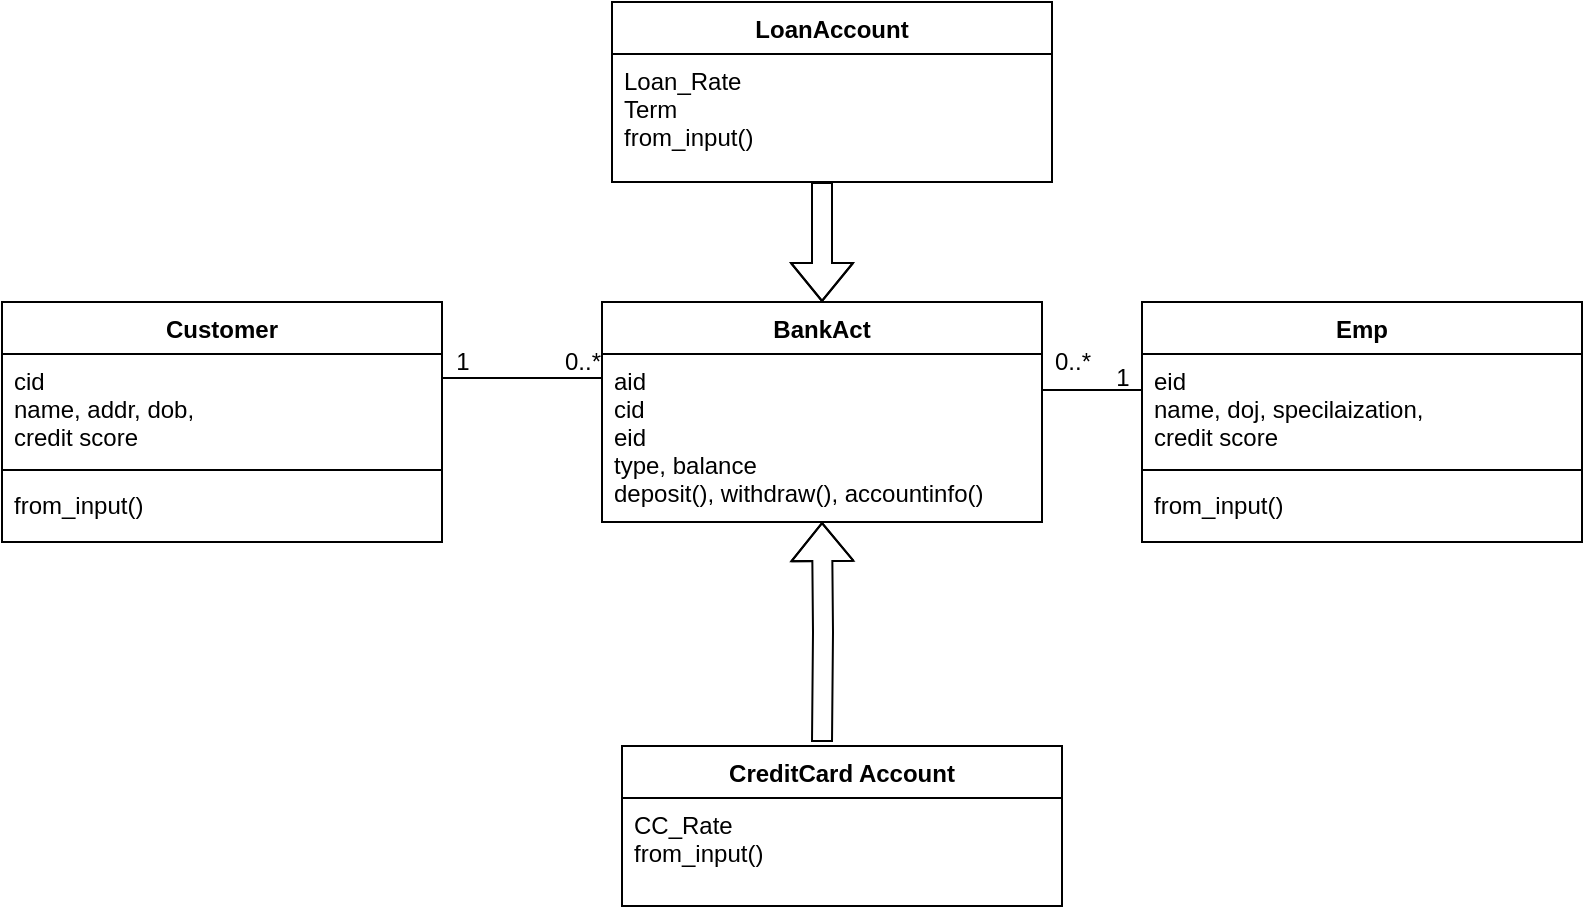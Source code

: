 <mxfile version="14.7.2" type="device"><diagram id="8sSoQ5zWsW8TdGsNsoJ-" name="Page-1"><mxGraphModel dx="1632" dy="469" grid="1" gridSize="10" guides="1" tooltips="1" connect="1" arrows="1" fold="1" page="1" pageScale="1" pageWidth="850" pageHeight="1100" math="0" shadow="0"><root><mxCell id="0"/><mxCell id="1" parent="0"/><mxCell id="3lH0TRDZOmV2-urCxFT9-22" style="edgeStyle=orthogonalEdgeStyle;rounded=0;orthogonalLoop=1;jettySize=auto;html=1;shape=flexArrow;" parent="1" target="3lH0TRDZOmV2-urCxFT9-1" edge="1"><mxGeometry relative="1" as="geometry"><mxPoint x="140" y="100" as="sourcePoint"/><Array as="points"><mxPoint x="140" y="110"/><mxPoint x="140" y="110"/></Array></mxGeometry></mxCell><mxCell id="3lH0TRDZOmV2-urCxFT9-23" style="edgeStyle=orthogonalEdgeStyle;rounded=0;orthogonalLoop=1;jettySize=auto;html=1;shape=flexArrow;" parent="1" target="3lH0TRDZOmV2-urCxFT9-1" edge="1"><mxGeometry relative="1" as="geometry"><mxPoint x="140" y="380" as="sourcePoint"/></mxGeometry></mxCell><mxCell id="3lH0TRDZOmV2-urCxFT9-1" value="BankAct" style="swimlane;fontStyle=1;align=center;verticalAlign=top;childLayout=stackLayout;horizontal=1;startSize=26;horizontalStack=0;resizeParent=1;resizeParentMax=0;resizeLast=0;collapsible=1;marginBottom=0;" parent="1" vertex="1"><mxGeometry x="30" y="160" width="220" height="110" as="geometry"/></mxCell><mxCell id="3lH0TRDZOmV2-urCxFT9-2" value="aid&#10;cid&#10;eid&#10;type, balance&#10;deposit(), withdraw(), accountinfo()" style="text;strokeColor=none;fillColor=none;align=left;verticalAlign=top;spacingLeft=4;spacingRight=4;overflow=hidden;rotatable=0;points=[[0,0.5],[1,0.5]];portConstraint=eastwest;" parent="3lH0TRDZOmV2-urCxFT9-1" vertex="1"><mxGeometry y="26" width="220" height="84" as="geometry"/></mxCell><mxCell id="3lH0TRDZOmV2-urCxFT9-5" value="Emp" style="swimlane;fontStyle=1;align=center;verticalAlign=top;childLayout=stackLayout;horizontal=1;startSize=26;horizontalStack=0;resizeParent=1;resizeParentMax=0;resizeLast=0;collapsible=1;marginBottom=0;" parent="1" vertex="1"><mxGeometry x="300" y="160" width="220" height="120" as="geometry"/></mxCell><mxCell id="3lH0TRDZOmV2-urCxFT9-6" value="eid&#10;name, doj, specilaization,&#10;credit score" style="text;strokeColor=none;fillColor=none;align=left;verticalAlign=top;spacingLeft=4;spacingRight=4;overflow=hidden;rotatable=0;points=[[0,0.5],[1,0.5]];portConstraint=eastwest;" parent="3lH0TRDZOmV2-urCxFT9-5" vertex="1"><mxGeometry y="26" width="220" height="54" as="geometry"/></mxCell><mxCell id="3lH0TRDZOmV2-urCxFT9-7" value="" style="line;strokeWidth=1;fillColor=none;align=left;verticalAlign=middle;spacingTop=-1;spacingLeft=3;spacingRight=3;rotatable=0;labelPosition=right;points=[];portConstraint=eastwest;" parent="3lH0TRDZOmV2-urCxFT9-5" vertex="1"><mxGeometry y="80" width="220" height="8" as="geometry"/></mxCell><mxCell id="3lH0TRDZOmV2-urCxFT9-8" value="from_input()" style="text;strokeColor=none;fillColor=none;align=left;verticalAlign=top;spacingLeft=4;spacingRight=4;overflow=hidden;rotatable=0;points=[[0,0.5],[1,0.5]];portConstraint=eastwest;" parent="3lH0TRDZOmV2-urCxFT9-5" vertex="1"><mxGeometry y="88" width="220" height="32" as="geometry"/></mxCell><mxCell id="3lH0TRDZOmV2-urCxFT9-9" value="Customer" style="swimlane;fontStyle=1;align=center;verticalAlign=top;childLayout=stackLayout;horizontal=1;startSize=26;horizontalStack=0;resizeParent=1;resizeParentMax=0;resizeLast=0;collapsible=1;marginBottom=0;" parent="1" vertex="1"><mxGeometry x="-270" y="160" width="220" height="120" as="geometry"/></mxCell><mxCell id="3lH0TRDZOmV2-urCxFT9-10" value="cid&#10;name, addr, dob, &#10;credit score" style="text;strokeColor=none;fillColor=none;align=left;verticalAlign=top;spacingLeft=4;spacingRight=4;overflow=hidden;rotatable=0;points=[[0,0.5],[1,0.5]];portConstraint=eastwest;" parent="3lH0TRDZOmV2-urCxFT9-9" vertex="1"><mxGeometry y="26" width="220" height="54" as="geometry"/></mxCell><mxCell id="3lH0TRDZOmV2-urCxFT9-11" value="" style="line;strokeWidth=1;fillColor=none;align=left;verticalAlign=middle;spacingTop=-1;spacingLeft=3;spacingRight=3;rotatable=0;labelPosition=right;points=[];portConstraint=eastwest;" parent="3lH0TRDZOmV2-urCxFT9-9" vertex="1"><mxGeometry y="80" width="220" height="8" as="geometry"/></mxCell><mxCell id="3lH0TRDZOmV2-urCxFT9-12" value="from_input()" style="text;strokeColor=none;fillColor=none;align=left;verticalAlign=top;spacingLeft=4;spacingRight=4;overflow=hidden;rotatable=0;points=[[0,0.5],[1,0.5]];portConstraint=eastwest;" parent="3lH0TRDZOmV2-urCxFT9-9" vertex="1"><mxGeometry y="88" width="220" height="32" as="geometry"/></mxCell><mxCell id="3lH0TRDZOmV2-urCxFT9-13" value="CreditCard Account&#10;" style="swimlane;fontStyle=1;align=center;verticalAlign=top;childLayout=stackLayout;horizontal=1;startSize=26;horizontalStack=0;resizeParent=1;resizeParentMax=0;resizeLast=0;collapsible=1;marginBottom=0;" parent="1" vertex="1"><mxGeometry x="40" y="382" width="220" height="80" as="geometry"/></mxCell><mxCell id="3lH0TRDZOmV2-urCxFT9-14" value="CC_Rate&#10;from_input()" style="text;strokeColor=none;fillColor=none;align=left;verticalAlign=top;spacingLeft=4;spacingRight=4;overflow=hidden;rotatable=0;points=[[0,0.5],[1,0.5]];portConstraint=eastwest;" parent="3lH0TRDZOmV2-urCxFT9-13" vertex="1"><mxGeometry y="26" width="220" height="54" as="geometry"/></mxCell><mxCell id="3lH0TRDZOmV2-urCxFT9-17" value="LoanAccount" style="swimlane;fontStyle=1;align=center;verticalAlign=top;childLayout=stackLayout;horizontal=1;startSize=26;horizontalStack=0;resizeParent=1;resizeParentMax=0;resizeLast=0;collapsible=1;marginBottom=0;" parent="1" vertex="1"><mxGeometry x="35" y="10" width="220" height="90" as="geometry"/></mxCell><mxCell id="3lH0TRDZOmV2-urCxFT9-18" value="Loan_Rate&#10;Term&#10;from_input()" style="text;strokeColor=none;fillColor=none;align=left;verticalAlign=top;spacingLeft=4;spacingRight=4;overflow=hidden;rotatable=0;points=[[0,0.5],[1,0.5]];portConstraint=eastwest;" parent="3lH0TRDZOmV2-urCxFT9-17" vertex="1"><mxGeometry y="26" width="220" height="64" as="geometry"/></mxCell><mxCell id="3lH0TRDZOmV2-urCxFT9-27" value="" style="line;strokeWidth=1;fillColor=none;align=left;verticalAlign=middle;spacingTop=-1;spacingLeft=3;spacingRight=3;rotatable=0;labelPosition=right;points=[];portConstraint=eastwest;" parent="1" vertex="1"><mxGeometry x="250" y="200" width="50" height="8" as="geometry"/></mxCell><mxCell id="3lH0TRDZOmV2-urCxFT9-28" value="" style="line;strokeWidth=1;fillColor=none;align=left;verticalAlign=middle;spacingTop=-1;spacingLeft=3;spacingRight=3;rotatable=0;labelPosition=right;points=[];portConstraint=eastwest;" parent="1" vertex="1"><mxGeometry x="-50" y="188" width="80" height="20" as="geometry"/></mxCell><mxCell id="3lH0TRDZOmV2-urCxFT9-29" value="1" style="text;html=1;align=center;verticalAlign=middle;resizable=0;points=[];autosize=1;strokeColor=none;" parent="1" vertex="1"><mxGeometry x="-50" y="180" width="20" height="20" as="geometry"/></mxCell><mxCell id="3lH0TRDZOmV2-urCxFT9-30" value="0..*" style="text;html=1;align=center;verticalAlign=middle;resizable=0;points=[];autosize=1;strokeColor=none;" parent="1" vertex="1"><mxGeometry x="5" y="180" width="30" height="20" as="geometry"/></mxCell><mxCell id="3lH0TRDZOmV2-urCxFT9-31" value="1" style="text;html=1;align=center;verticalAlign=middle;resizable=0;points=[];autosize=1;strokeColor=none;" parent="1" vertex="1"><mxGeometry x="280" y="188" width="20" height="20" as="geometry"/></mxCell><mxCell id="3lH0TRDZOmV2-urCxFT9-32" value="0..*" style="text;html=1;align=center;verticalAlign=middle;resizable=0;points=[];autosize=1;strokeColor=none;" parent="1" vertex="1"><mxGeometry x="250" y="180" width="30" height="20" as="geometry"/></mxCell></root></mxGraphModel></diagram></mxfile>